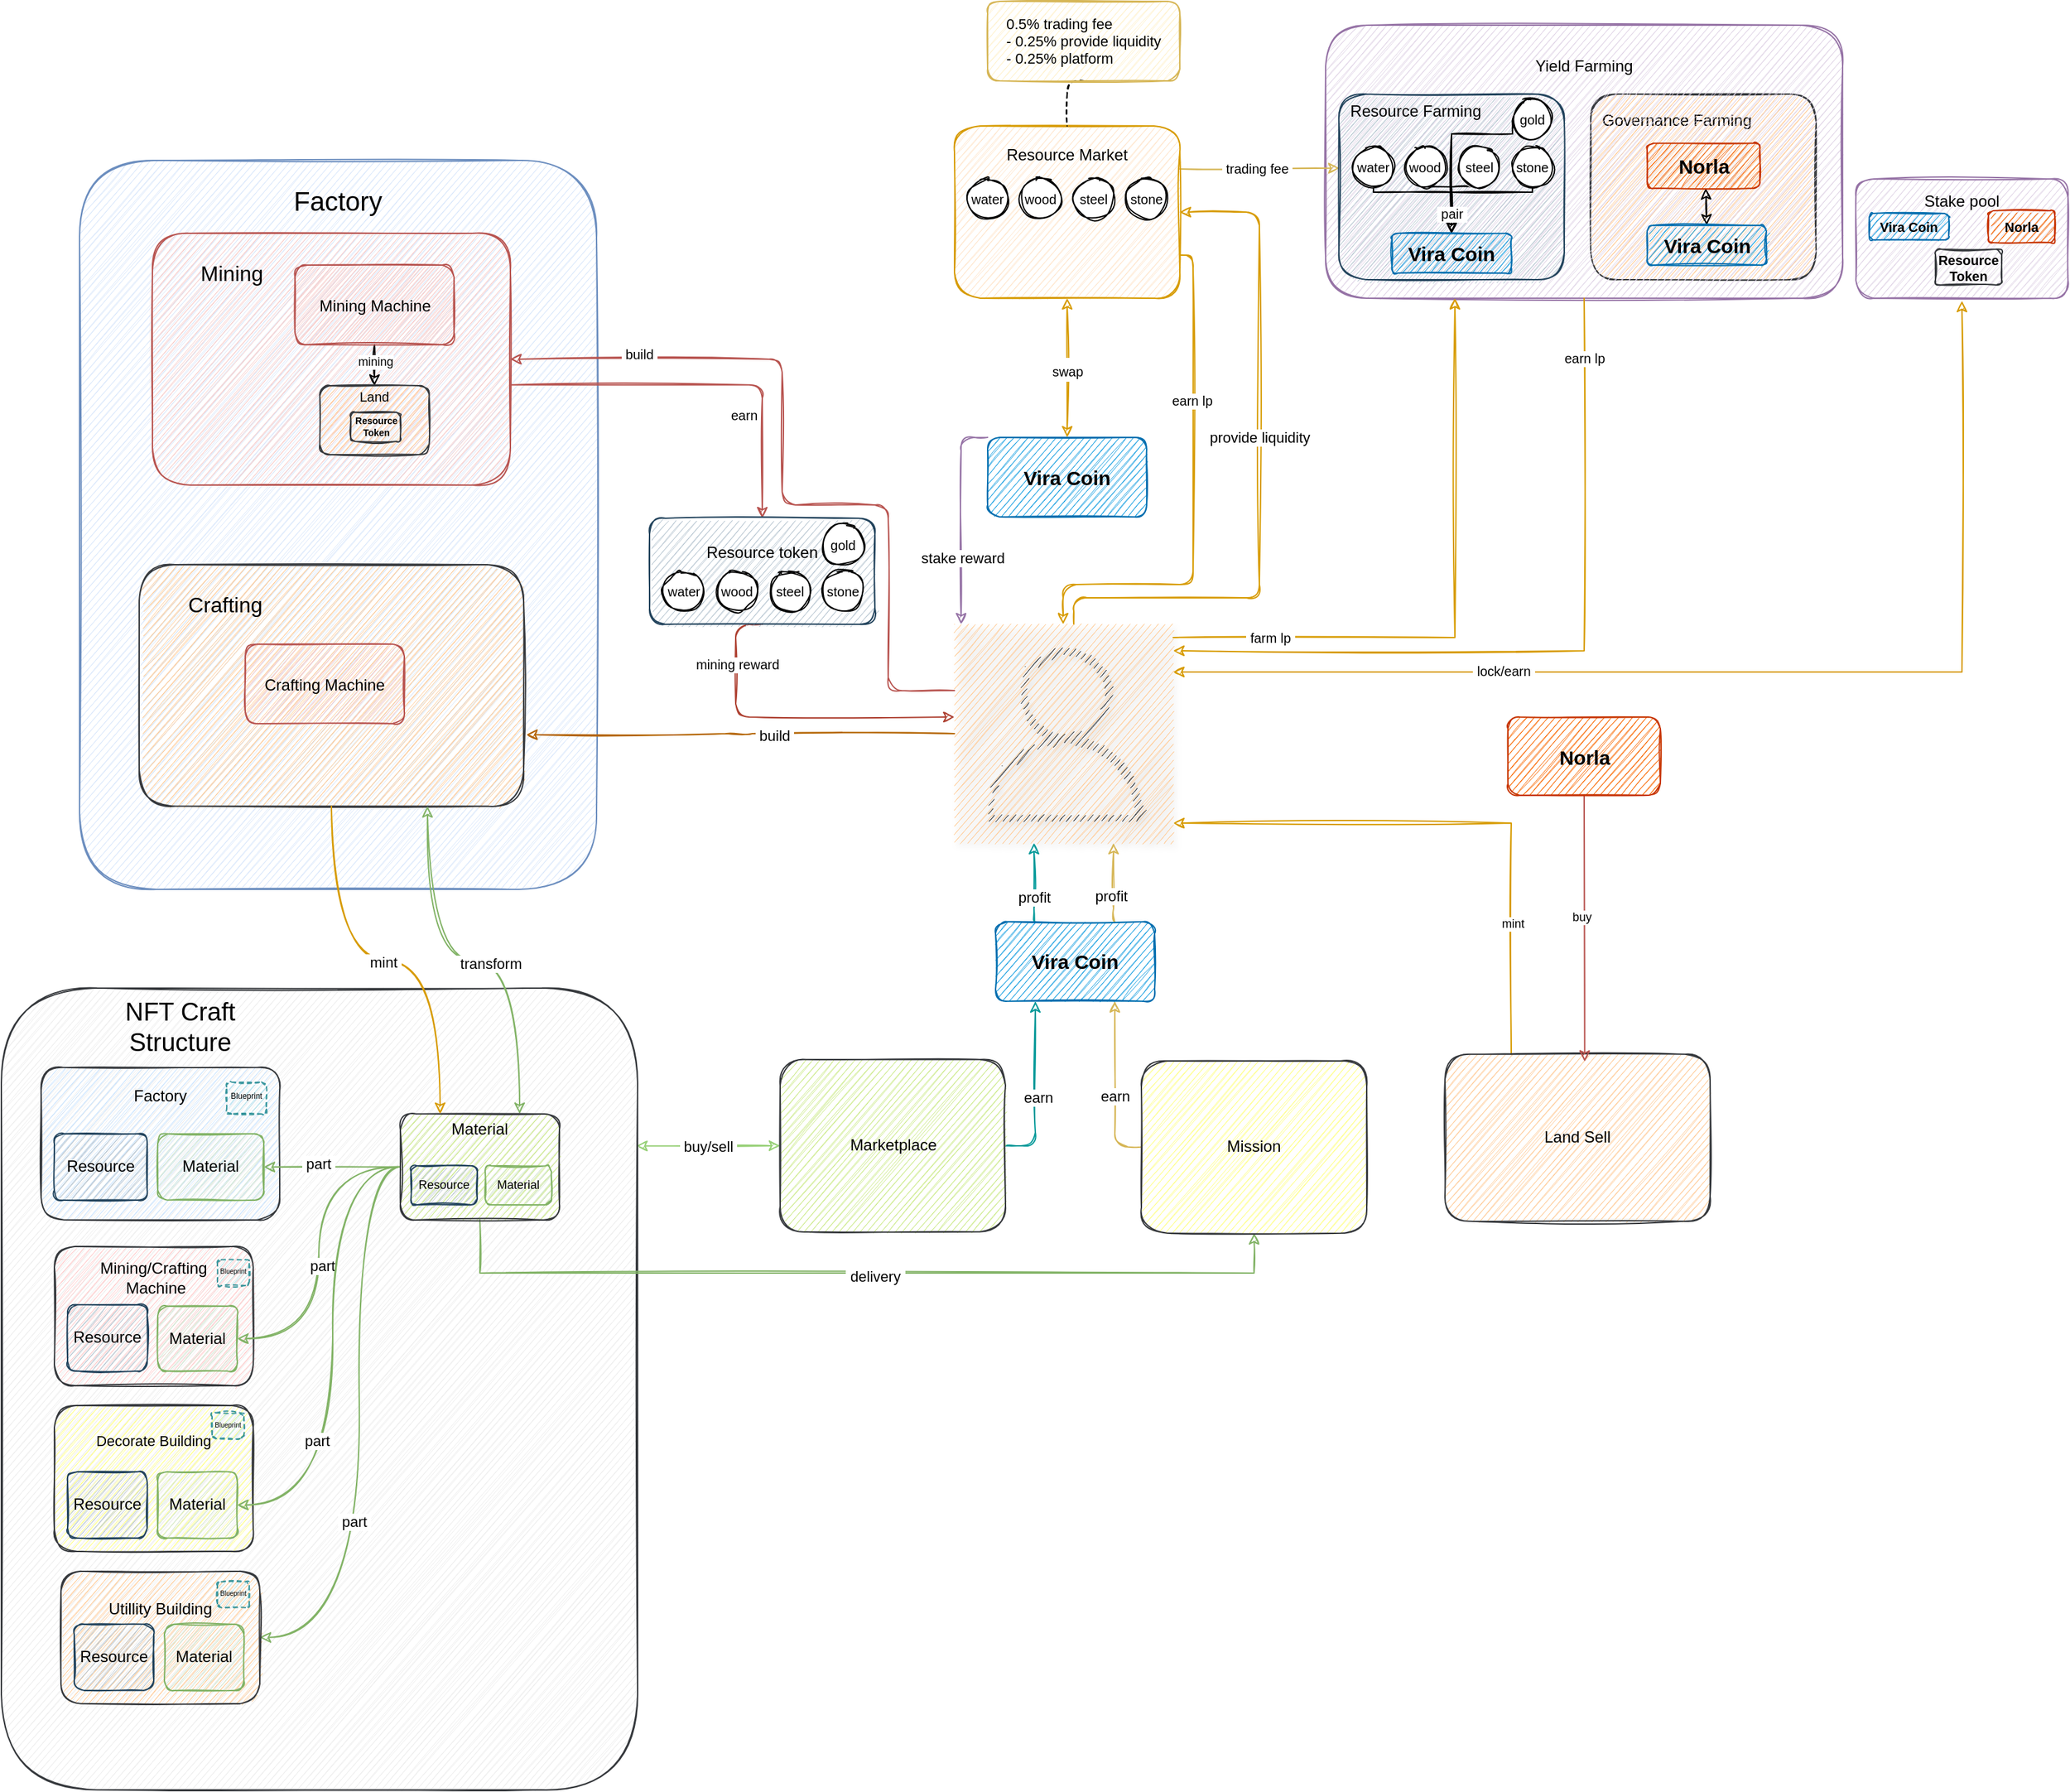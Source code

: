 <mxfile version="18.0.6" type="github">
  <diagram id="BCGOsR4cse_JTtNBRZEb" name="Page-1">
    <mxGraphModel dx="2333" dy="366" grid="1" gridSize="10" guides="1" tooltips="1" connect="1" arrows="1" fold="1" page="1" pageScale="1" pageWidth="827" pageHeight="1169" math="0" shadow="0">
      <root>
        <mxCell id="0" />
        <mxCell id="1" parent="0" />
        <mxCell id="T4QSEaV7Zxso3mZRc97v-24" value="&amp;nbsp; Governance Farming&lt;br&gt;&lt;br&gt;&lt;br&gt;&lt;br&gt;&lt;br&gt;&lt;br&gt;&lt;br&gt;&lt;br&gt;" style="rounded=1;whiteSpace=wrap;html=1;fillColor=#ffcc99;strokeColor=#36393d;sketch=1;align=left;" vertex="1" parent="1">
          <mxGeometry x="-360" y="140" width="170" height="140" as="geometry" />
        </mxCell>
        <mxCell id="T4QSEaV7Zxso3mZRc97v-1" value="Yield Farming&lt;br&gt;&lt;br&gt;&lt;br&gt;&lt;br&gt;&lt;br&gt;&lt;br&gt;&lt;br&gt;&lt;br&gt;&lt;br&gt;&lt;br&gt;&lt;br&gt;" style="rounded=1;whiteSpace=wrap;html=1;fillColor=#e1d5e7;strokeColor=#9673a6;sketch=1;" vertex="1" parent="1">
          <mxGeometry x="-560" y="88" width="390" height="206" as="geometry" />
        </mxCell>
        <mxCell id="2Sj0Tr9tP26c6a03O4qe-42" value="&lt;font style=&quot;font-size: 20px&quot;&gt;Factory&lt;/font&gt;&lt;br&gt;&lt;br&gt;&lt;br&gt;&lt;br&gt;&lt;br&gt;&lt;br&gt;&lt;br&gt;&lt;br&gt;&lt;br&gt;&lt;br&gt;&lt;br&gt;&lt;br&gt;&lt;br&gt;&lt;br&gt;&lt;br&gt;&lt;br&gt;&lt;br&gt;&lt;br&gt;&lt;br&gt;&lt;br&gt;&lt;br&gt;&lt;br&gt;&lt;br&gt;&lt;br&gt;&lt;br&gt;&lt;br&gt;&lt;br&gt;&lt;br&gt;&lt;br&gt;&lt;br&gt;&lt;br&gt;&lt;br&gt;&lt;br&gt;&lt;br&gt;&lt;br&gt;" style="rounded=1;whiteSpace=wrap;html=1;fillColor=#dae8fc;strokeColor=#6c8ebf;sketch=1;" parent="1" vertex="1">
          <mxGeometry x="-1500" y="190" width="390" height="550" as="geometry" />
        </mxCell>
        <mxCell id="2Sj0Tr9tP26c6a03O4qe-32" style="edgeStyle=orthogonalEdgeStyle;rounded=1;orthogonalLoop=1;jettySize=auto;html=1;exitX=0;exitY=0;exitDx=0;exitDy=0;fontSize=15;startArrow=none;startFill=0;fillColor=#e1d5e7;strokeColor=#9673a6;sketch=1;" parent="1" source="2Sj0Tr9tP26c6a03O4qe-12" target="2Sj0Tr9tP26c6a03O4qe-13" edge="1">
          <mxGeometry relative="1" as="geometry">
            <Array as="points">
              <mxPoint x="-835" y="399" />
            </Array>
          </mxGeometry>
        </mxCell>
        <mxCell id="2Sj0Tr9tP26c6a03O4qe-33" value="stake reward" style="edgeLabel;html=1;align=center;verticalAlign=middle;resizable=0;points=[];fontSize=11;sketch=1;rounded=1;" parent="2Sj0Tr9tP26c6a03O4qe-32" vertex="1" connectable="0">
          <mxGeometry x="0.381" y="1" relative="1" as="geometry">
            <mxPoint as="offset" />
          </mxGeometry>
        </mxCell>
        <mxCell id="2Sj0Tr9tP26c6a03O4qe-12" value="&lt;font color=&quot;#000000&quot;&gt;&lt;span style=&quot;font-size: 15px;&quot;&gt;&lt;b&gt;Vira Coin&lt;/b&gt;&lt;/span&gt;&lt;/font&gt;" style="rounded=1;whiteSpace=wrap;html=1;fillColor=#1ba1e2;fontColor=#ffffff;strokeColor=#006EAF;sketch=1;" parent="1" vertex="1">
          <mxGeometry x="-815" y="399" width="120" height="60" as="geometry" />
        </mxCell>
        <mxCell id="2Sj0Tr9tP26c6a03O4qe-34" style="edgeStyle=orthogonalEdgeStyle;rounded=1;orthogonalLoop=1;jettySize=auto;html=1;fontSize=15;startArrow=none;startFill=0;entryX=1;entryY=0.5;entryDx=0;entryDy=0;fillColor=#ffe6cc;strokeColor=#d79b00;sketch=1;" parent="1" source="2Sj0Tr9tP26c6a03O4qe-13" target="2Sj0Tr9tP26c6a03O4qe-14" edge="1">
          <mxGeometry relative="1" as="geometry">
            <mxPoint x="-640" y="290" as="targetPoint" />
            <Array as="points">
              <mxPoint x="-750" y="520" />
              <mxPoint x="-610" y="520" />
              <mxPoint x="-610" y="229" />
            </Array>
          </mxGeometry>
        </mxCell>
        <mxCell id="2Sj0Tr9tP26c6a03O4qe-35" value="&lt;font style=&quot;font-size: 11px&quot;&gt;provide liquidity&lt;/font&gt;" style="edgeLabel;html=1;align=center;verticalAlign=middle;resizable=0;points=[];fontSize=10;sketch=1;rounded=1;" parent="2Sj0Tr9tP26c6a03O4qe-34" vertex="1" connectable="0">
          <mxGeometry x="-0.29" relative="1" as="geometry">
            <mxPoint y="-100" as="offset" />
          </mxGeometry>
        </mxCell>
        <mxCell id="2Sj0Tr9tP26c6a03O4qe-78" style="edgeStyle=orthogonalEdgeStyle;rounded=1;orthogonalLoop=1;jettySize=auto;html=1;fontSize=11;startArrow=none;startFill=0;endArrow=classic;endFill=1;strokeColor=#b46504;fillColor=#fad7ac;sketch=1;entryX=1.007;entryY=0.704;entryDx=0;entryDy=0;entryPerimeter=0;" parent="1" source="2Sj0Tr9tP26c6a03O4qe-13" target="2Sj0Tr9tP26c6a03O4qe-73" edge="1">
          <mxGeometry relative="1" as="geometry">
            <mxPoint x="-1160" y="620" as="targetPoint" />
            <Array as="points" />
          </mxGeometry>
        </mxCell>
        <mxCell id="2Sj0Tr9tP26c6a03O4qe-79" value="&amp;nbsp;build&amp;nbsp;" style="edgeLabel;html=1;align=center;verticalAlign=middle;resizable=0;points=[];fontSize=11;sketch=1;rounded=1;" parent="2Sj0Tr9tP26c6a03O4qe-78" vertex="1" connectable="0">
          <mxGeometry x="-0.158" y="1" relative="1" as="geometry">
            <mxPoint as="offset" />
          </mxGeometry>
        </mxCell>
        <mxCell id="2Sj0Tr9tP26c6a03O4qe-13" value="" style="sketch=1;outlineConnect=0;strokeColor=#36393d;fillColor=#ffcc99;dashed=0;verticalLabelPosition=bottom;verticalAlign=top;align=center;html=1;fontSize=12;fontStyle=0;aspect=fixed;shape=mxgraph.aws4.resourceIcon;resIcon=mxgraph.aws4.user;shadow=1;rounded=1;" parent="1" vertex="1">
          <mxGeometry x="-840" y="540" width="165" height="165" as="geometry" />
        </mxCell>
        <mxCell id="2Sj0Tr9tP26c6a03O4qe-22" value="&lt;font style=&quot;font-size: 10px&quot;&gt;swap&lt;/font&gt;" style="edgeStyle=orthogonalEdgeStyle;rounded=1;orthogonalLoop=1;jettySize=auto;html=1;exitX=0.5;exitY=1;exitDx=0;exitDy=0;entryX=0.5;entryY=0;entryDx=0;entryDy=0;fontSize=15;startArrow=classic;startFill=1;fillColor=#ffe6cc;strokeColor=#d79b00;sketch=1;" parent="1" source="2Sj0Tr9tP26c6a03O4qe-14" target="2Sj0Tr9tP26c6a03O4qe-12" edge="1">
          <mxGeometry relative="1" as="geometry" />
        </mxCell>
        <mxCell id="2Sj0Tr9tP26c6a03O4qe-38" style="edgeStyle=orthogonalEdgeStyle;rounded=1;orthogonalLoop=1;jettySize=auto;html=1;exitX=1;exitY=0.75;exitDx=0;exitDy=0;fontSize=12;startArrow=none;startFill=0;noJump=0;ignoreEdge=0;fillColor=#ffe6cc;strokeColor=#d79b00;sketch=1;" parent="1" source="2Sj0Tr9tP26c6a03O4qe-14" target="2Sj0Tr9tP26c6a03O4qe-13" edge="1">
          <mxGeometry relative="1" as="geometry">
            <Array as="points">
              <mxPoint x="-660" y="261" />
              <mxPoint x="-660" y="510" />
              <mxPoint x="-758" y="510" />
            </Array>
          </mxGeometry>
        </mxCell>
        <mxCell id="2Sj0Tr9tP26c6a03O4qe-39" value="&lt;font style=&quot;font-size: 10px&quot;&gt;earn lp&lt;/font&gt;" style="edgeLabel;html=1;align=center;verticalAlign=middle;resizable=0;points=[];fontSize=9;sketch=1;rounded=1;" parent="2Sj0Tr9tP26c6a03O4qe-38" vertex="1" connectable="0">
          <mxGeometry x="-0.497" y="-1" relative="1" as="geometry">
            <mxPoint y="22" as="offset" />
          </mxGeometry>
        </mxCell>
        <mxCell id="T4QSEaV7Zxso3mZRc97v-17" style="edgeStyle=orthogonalEdgeStyle;rounded=0;sketch=1;orthogonalLoop=1;jettySize=auto;html=1;exitX=1;exitY=0.25;exitDx=0;exitDy=0;entryX=0.003;entryY=0.399;entryDx=0;entryDy=0;entryPerimeter=0;fontSize=10;fillColor=#fff2cc;gradientColor=#ffd966;strokeColor=#d6b656;" edge="1" parent="1" source="2Sj0Tr9tP26c6a03O4qe-14" target="T4QSEaV7Zxso3mZRc97v-5">
          <mxGeometry relative="1" as="geometry" />
        </mxCell>
        <mxCell id="T4QSEaV7Zxso3mZRc97v-18" value="&amp;nbsp;trading fee&amp;nbsp;" style="edgeLabel;html=1;align=center;verticalAlign=middle;resizable=0;points=[];fontSize=10;" vertex="1" connectable="0" parent="T4QSEaV7Zxso3mZRc97v-17">
          <mxGeometry x="-0.049" y="1" relative="1" as="geometry">
            <mxPoint as="offset" />
          </mxGeometry>
        </mxCell>
        <mxCell id="2Sj0Tr9tP26c6a03O4qe-14" value="Resource Market&lt;br&gt;&lt;br&gt;&lt;br&gt;&lt;br&gt;&lt;br&gt;&lt;br&gt;&lt;br&gt;" style="rounded=1;whiteSpace=wrap;html=1;fillColor=#ffe6cc;strokeColor=#d79b00;sketch=1;" parent="1" vertex="1">
          <mxGeometry x="-840" y="164" width="170" height="130" as="geometry" />
        </mxCell>
        <mxCell id="2Sj0Tr9tP26c6a03O4qe-15" value="water" style="ellipse;whiteSpace=wrap;html=1;aspect=fixed;fontSize=10;sketch=1;rounded=1;" parent="1" vertex="1">
          <mxGeometry x="-830" y="204" width="30" height="30" as="geometry" />
        </mxCell>
        <mxCell id="2Sj0Tr9tP26c6a03O4qe-16" value="wood" style="ellipse;whiteSpace=wrap;html=1;aspect=fixed;fontSize=10;sketch=1;rounded=1;" parent="1" vertex="1">
          <mxGeometry x="-790" y="204" width="30" height="30" as="geometry" />
        </mxCell>
        <mxCell id="2Sj0Tr9tP26c6a03O4qe-17" value="steel" style="ellipse;whiteSpace=wrap;html=1;aspect=fixed;fontSize=10;sketch=1;rounded=1;" parent="1" vertex="1">
          <mxGeometry x="-750" y="204" width="30" height="30" as="geometry" />
        </mxCell>
        <mxCell id="2Sj0Tr9tP26c6a03O4qe-18" value="stone" style="ellipse;whiteSpace=wrap;html=1;aspect=fixed;fontSize=10;sketch=1;rounded=1;" parent="1" vertex="1">
          <mxGeometry x="-710" y="204" width="30" height="30" as="geometry" />
        </mxCell>
        <mxCell id="2Sj0Tr9tP26c6a03O4qe-19" style="edgeStyle=orthogonalEdgeStyle;rounded=1;orthogonalLoop=1;jettySize=auto;html=1;exitX=0.5;exitY=1;exitDx=0;exitDy=0;entryX=0.5;entryY=0;entryDx=0;entryDy=0;fontSize=11;startArrow=none;startFill=0;strokeColor=default;dashed=1;endArrow=none;endFill=0;sketch=1;" parent="1" source="2Sj0Tr9tP26c6a03O4qe-20" target="2Sj0Tr9tP26c6a03O4qe-14" edge="1">
          <mxGeometry relative="1" as="geometry" />
        </mxCell>
        <mxCell id="2Sj0Tr9tP26c6a03O4qe-20" value="&lt;div style=&quot;text-align: left&quot;&gt;0.5% trading fee&lt;/div&gt;&lt;div style=&quot;text-align: left&quot;&gt;- 0.25% provide liquidity&lt;/div&gt;&lt;div style=&quot;text-align: left&quot;&gt;- 0.25% platform&lt;/div&gt;" style="rounded=1;whiteSpace=wrap;html=1;fontSize=11;fillColor=#fff2cc;strokeColor=#d6b656;sketch=1;" parent="1" vertex="1">
          <mxGeometry x="-815" y="70" width="145" height="60" as="geometry" />
        </mxCell>
        <mxCell id="T4QSEaV7Zxso3mZRc97v-30" style="edgeStyle=orthogonalEdgeStyle;rounded=0;sketch=1;orthogonalLoop=1;jettySize=auto;html=1;exitX=0.5;exitY=1;exitDx=0;exitDy=0;fontSize=10;startArrow=classic;startFill=1;endArrow=classic;endFill=1;fillColor=#ffe6cc;strokeColor=#d79b00;" edge="1" parent="1">
          <mxGeometry relative="1" as="geometry">
            <mxPoint x="-80" y="296" as="sourcePoint" />
            <mxPoint x="-675" y="576" as="targetPoint" />
            <Array as="points">
              <mxPoint x="-80" y="576" />
            </Array>
          </mxGeometry>
        </mxCell>
        <mxCell id="T4QSEaV7Zxso3mZRc97v-31" value="&amp;nbsp;lock/earn&amp;nbsp;" style="edgeLabel;html=1;align=center;verticalAlign=middle;resizable=0;points=[];fontSize=10;" vertex="1" connectable="0" parent="T4QSEaV7Zxso3mZRc97v-30">
          <mxGeometry x="0.432" y="-1" relative="1" as="geometry">
            <mxPoint as="offset" />
          </mxGeometry>
        </mxCell>
        <mxCell id="2Sj0Tr9tP26c6a03O4qe-21" value="Stake pool&lt;br&gt;&lt;br&gt;&lt;br&gt;&lt;br&gt;&lt;br&gt;" style="rounded=1;whiteSpace=wrap;html=1;fillColor=#e1d5e7;strokeColor=#9673a6;sketch=1;" parent="1" vertex="1">
          <mxGeometry x="-160" y="204" width="160" height="90" as="geometry" />
        </mxCell>
        <mxCell id="2Sj0Tr9tP26c6a03O4qe-50" style="edgeStyle=orthogonalEdgeStyle;rounded=1;orthogonalLoop=1;jettySize=auto;html=1;exitX=1.001;exitY=0.602;exitDx=0;exitDy=0;entryX=0.5;entryY=0;entryDx=0;entryDy=0;fontSize=16;startArrow=none;startFill=0;fillColor=#f8cecc;strokeColor=#b85450;sketch=1;exitPerimeter=0;" parent="1" source="2Sj0Tr9tP26c6a03O4qe-40" target="2Sj0Tr9tP26c6a03O4qe-44" edge="1">
          <mxGeometry relative="1" as="geometry">
            <Array as="points">
              <mxPoint x="-985" y="359" />
            </Array>
          </mxGeometry>
        </mxCell>
        <mxCell id="2Sj0Tr9tP26c6a03O4qe-51" value="&lt;font style=&quot;font-size: 10px&quot;&gt;earn&lt;/font&gt;" style="edgeLabel;html=1;align=center;verticalAlign=middle;resizable=0;points=[];fontSize=16;sketch=1;rounded=1;" parent="2Sj0Tr9tP26c6a03O4qe-50" vertex="1" connectable="0">
          <mxGeometry x="0.224" y="2" relative="1" as="geometry">
            <mxPoint x="-2" y="22" as="offset" />
          </mxGeometry>
        </mxCell>
        <mxCell id="2Sj0Tr9tP26c6a03O4qe-68" style="edgeStyle=orthogonalEdgeStyle;rounded=1;orthogonalLoop=1;jettySize=auto;html=1;fontSize=10;startArrow=classic;startFill=1;endArrow=none;endFill=0;fillColor=#f8cecc;strokeColor=#b85450;sketch=1;exitX=1;exitY=0.5;exitDx=0;exitDy=0;" parent="1" source="2Sj0Tr9tP26c6a03O4qe-40" target="2Sj0Tr9tP26c6a03O4qe-13" edge="1">
          <mxGeometry relative="1" as="geometry">
            <mxPoint x="-1120" y="350" as="sourcePoint" />
            <Array as="points">
              <mxPoint x="-970" y="340" />
              <mxPoint x="-970" y="450" />
              <mxPoint x="-890" y="450" />
              <mxPoint x="-890" y="590" />
            </Array>
          </mxGeometry>
        </mxCell>
        <mxCell id="LLpR8ftBhNdmLb83WnzP-1" value="&lt;span style=&quot;font-size: 10px&quot;&gt;&amp;nbsp;build&amp;nbsp;&lt;/span&gt;" style="edgeLabel;html=1;align=center;verticalAlign=middle;resizable=0;points=[];" parent="2Sj0Tr9tP26c6a03O4qe-68" vertex="1" connectable="0">
          <mxGeometry x="-0.669" y="4" relative="1" as="geometry">
            <mxPoint as="offset" />
          </mxGeometry>
        </mxCell>
        <mxCell id="2Sj0Tr9tP26c6a03O4qe-40" value="&lt;div style=&quot;text-align: left&quot;&gt;&lt;br&gt;&lt;/div&gt;" style="rounded=1;whiteSpace=wrap;html=1;fillColor=#f8cecc;strokeColor=#b85450;sketch=1;" parent="1" vertex="1">
          <mxGeometry x="-1445" y="245" width="270" height="190" as="geometry" />
        </mxCell>
        <mxCell id="2Sj0Tr9tP26c6a03O4qe-41" value="&lt;font style=&quot;font-size: 16px;&quot;&gt;Mining&lt;/font&gt;" style="text;html=1;strokeColor=none;fillColor=none;align=center;verticalAlign=middle;whiteSpace=wrap;rounded=1;fontSize=16;sketch=1;" parent="1" vertex="1">
          <mxGeometry x="-1440" y="260" width="110" height="30" as="geometry" />
        </mxCell>
        <mxCell id="T4QSEaV7Zxso3mZRc97v-45" style="edgeStyle=orthogonalEdgeStyle;rounded=0;sketch=1;orthogonalLoop=1;jettySize=auto;html=1;exitX=0.5;exitY=1;exitDx=0;exitDy=0;entryX=0.5;entryY=0;entryDx=0;entryDy=0;fontSize=9;startArrow=none;startFill=0;endArrow=classic;endFill=1;" edge="1" parent="1" source="2Sj0Tr9tP26c6a03O4qe-43" target="T4QSEaV7Zxso3mZRc97v-42">
          <mxGeometry relative="1" as="geometry" />
        </mxCell>
        <mxCell id="T4QSEaV7Zxso3mZRc97v-46" value="mining" style="edgeLabel;html=1;align=center;verticalAlign=middle;resizable=0;points=[];fontSize=9;" vertex="1" connectable="0" parent="T4QSEaV7Zxso3mZRc97v-45">
          <mxGeometry x="-0.183" relative="1" as="geometry">
            <mxPoint as="offset" />
          </mxGeometry>
        </mxCell>
        <mxCell id="2Sj0Tr9tP26c6a03O4qe-43" value="&lt;span style=&quot;font-size: 12px&quot;&gt;Mining Machine&lt;/span&gt;" style="rounded=1;whiteSpace=wrap;html=1;fontSize=13;fillColor=#f8cecc;strokeColor=#b85450;sketch=1;" parent="1" vertex="1">
          <mxGeometry x="-1337.5" y="269" width="120" height="60" as="geometry" />
        </mxCell>
        <mxCell id="2Sj0Tr9tP26c6a03O4qe-52" style="edgeStyle=orthogonalEdgeStyle;rounded=1;orthogonalLoop=1;jettySize=auto;html=1;exitX=0.5;exitY=1;exitDx=0;exitDy=0;fontSize=16;startArrow=none;startFill=0;fillColor=#fad9d5;strokeColor=#ae4132;sketch=1;" parent="1" source="2Sj0Tr9tP26c6a03O4qe-44" target="2Sj0Tr9tP26c6a03O4qe-13" edge="1">
          <mxGeometry relative="1" as="geometry">
            <Array as="points">
              <mxPoint x="-1005" y="610" />
            </Array>
          </mxGeometry>
        </mxCell>
        <mxCell id="2Sj0Tr9tP26c6a03O4qe-55" value="mining reward" style="edgeLabel;html=1;align=center;verticalAlign=middle;resizable=0;points=[];fontSize=10;sketch=1;rounded=1;" parent="2Sj0Tr9tP26c6a03O4qe-52" vertex="1" connectable="0">
          <mxGeometry x="-0.829" y="2" relative="1" as="geometry">
            <mxPoint x="-1" y="28" as="offset" />
          </mxGeometry>
        </mxCell>
        <mxCell id="2Sj0Tr9tP26c6a03O4qe-96" value="&amp;nbsp;buy/sell&amp;nbsp;" style="rounded=1;orthogonalLoop=1;jettySize=auto;html=1;exitX=0.998;exitY=0.197;exitDx=0;exitDy=0;entryX=0;entryY=0.5;entryDx=0;entryDy=0;fontSize=11;startArrow=classic;startFill=1;endArrow=classic;endFill=1;strokeColor=#97D077;exitPerimeter=0;sketch=1;" parent="1" source="2Sj0Tr9tP26c6a03O4qe-57" target="2Sj0Tr9tP26c6a03O4qe-95" edge="1">
          <mxGeometry relative="1" as="geometry" />
        </mxCell>
        <mxCell id="2Sj0Tr9tP26c6a03O4qe-57" value="" style="rounded=1;whiteSpace=wrap;html=1;sketch=1;fillColor=#eeeeee;strokeColor=#36393d;" parent="1" vertex="1">
          <mxGeometry x="-1559" y="814.43" width="480" height="605" as="geometry" />
        </mxCell>
        <mxCell id="2Sj0Tr9tP26c6a03O4qe-59" value="Factory&lt;br&gt;&lt;br&gt;&lt;br&gt;&lt;br&gt;&lt;br&gt;&lt;br&gt;" style="rounded=1;whiteSpace=wrap;html=1;fillColor=#cce5ff;strokeColor=#36393d;sketch=1;" parent="1" vertex="1">
          <mxGeometry x="-1529" y="874.43" width="180" height="115" as="geometry" />
        </mxCell>
        <mxCell id="2Sj0Tr9tP26c6a03O4qe-60" value="Resource" style="rounded=1;whiteSpace=wrap;html=1;fillColor=#bac8d3;strokeColor=#23445d;sketch=1;" parent="1" vertex="1">
          <mxGeometry x="-1519" y="924.43" width="70" height="50" as="geometry" />
        </mxCell>
        <mxCell id="2Sj0Tr9tP26c6a03O4qe-61" value="Material" style="rounded=1;whiteSpace=wrap;html=1;fillColor=#d5e8d4;strokeColor=#82b366;sketch=1;" parent="1" vertex="1">
          <mxGeometry x="-1441" y="924.43" width="80" height="50" as="geometry" />
        </mxCell>
        <mxCell id="2Sj0Tr9tP26c6a03O4qe-62" value="&lt;font style=&quot;font-size: 19px&quot;&gt;NFT Craft Structure&lt;/font&gt;" style="text;html=1;strokeColor=none;fillColor=none;align=center;verticalAlign=middle;whiteSpace=wrap;rounded=1;sketch=1;" parent="1" vertex="1">
          <mxGeometry x="-1489" y="824.43" width="130" height="40" as="geometry" />
        </mxCell>
        <mxCell id="2Sj0Tr9tP26c6a03O4qe-64" value="Mining/Crafting&lt;br&gt;&amp;nbsp;Machine&lt;br&gt;&lt;br&gt;&lt;br&gt;&lt;br&gt;&lt;br&gt;" style="rounded=1;whiteSpace=wrap;html=1;fillColor=#ffcccc;strokeColor=#36393d;sketch=1;" parent="1" vertex="1">
          <mxGeometry x="-1519" y="1009.43" width="150" height="105" as="geometry" />
        </mxCell>
        <mxCell id="2Sj0Tr9tP26c6a03O4qe-66" value="Material" style="rounded=1;whiteSpace=wrap;html=1;fillColor=#d5e8d4;strokeColor=#82b366;sketch=1;" parent="1" vertex="1">
          <mxGeometry x="-1441" y="1054.43" width="60" height="49" as="geometry" />
        </mxCell>
        <mxCell id="2Sj0Tr9tP26c6a03O4qe-67" value="Resource" style="rounded=1;whiteSpace=wrap;html=1;fillColor=#bac8d3;strokeColor=#23445d;sketch=1;" parent="1" vertex="1">
          <mxGeometry x="-1509" y="1053.43" width="60" height="50" as="geometry" />
        </mxCell>
        <mxCell id="2Sj0Tr9tP26c6a03O4qe-70" value="&lt;font style=&quot;font-size: 11px&quot;&gt;Decorate Building&lt;br&gt;&lt;br&gt;&lt;br&gt;&lt;br&gt;&lt;br&gt;&lt;/font&gt;" style="rounded=1;whiteSpace=wrap;html=1;fillColor=#ffff88;strokeColor=#36393d;sketch=1;" parent="1" vertex="1">
          <mxGeometry x="-1519" y="1129.43" width="150" height="110" as="geometry" />
        </mxCell>
        <mxCell id="2Sj0Tr9tP26c6a03O4qe-71" value="Material" style="rounded=1;whiteSpace=wrap;html=1;fillColor=#d5e8d4;strokeColor=#82b366;sketch=1;" parent="1" vertex="1">
          <mxGeometry x="-1441" y="1179.43" width="60" height="50" as="geometry" />
        </mxCell>
        <mxCell id="2Sj0Tr9tP26c6a03O4qe-72" value="Resource" style="rounded=1;whiteSpace=wrap;html=1;fillColor=#bac8d3;strokeColor=#23445d;sketch=1;" parent="1" vertex="1">
          <mxGeometry x="-1509" y="1179.43" width="60" height="50" as="geometry" />
        </mxCell>
        <mxCell id="2Sj0Tr9tP26c6a03O4qe-73" value="&lt;div style=&quot;text-align: left&quot;&gt;&lt;br&gt;&lt;/div&gt;" style="rounded=1;whiteSpace=wrap;html=1;fillColor=#ffcc99;strokeColor=#36393d;sketch=1;" parent="1" vertex="1">
          <mxGeometry x="-1455" y="495.0" width="290" height="182.29" as="geometry" />
        </mxCell>
        <mxCell id="2Sj0Tr9tP26c6a03O4qe-74" value="&lt;font style=&quot;font-size: 16px&quot;&gt;Crafting&lt;/font&gt;" style="text;html=1;strokeColor=none;fillColor=none;align=center;verticalAlign=middle;whiteSpace=wrap;rounded=1;fontSize=16;sketch=1;" parent="1" vertex="1">
          <mxGeometry x="-1445" y="510" width="110" height="30" as="geometry" />
        </mxCell>
        <mxCell id="2Sj0Tr9tP26c6a03O4qe-76" value="&lt;span style=&quot;font-size: 12px&quot;&gt;Crafting Machine&lt;/span&gt;" style="rounded=1;whiteSpace=wrap;html=1;fontSize=13;fillColor=#f8cecc;strokeColor=#b85450;sketch=1;" parent="1" vertex="1">
          <mxGeometry x="-1375" y="555" width="120" height="60" as="geometry" />
        </mxCell>
        <mxCell id="2Sj0Tr9tP26c6a03O4qe-86" style="edgeStyle=orthogonalEdgeStyle;rounded=1;orthogonalLoop=1;jettySize=auto;html=1;exitX=0;exitY=0.5;exitDx=0;exitDy=0;entryX=1;entryY=0.5;entryDx=0;entryDy=0;fontSize=11;startArrow=none;startFill=0;endArrow=classic;endFill=1;strokeColor=#82b366;fillColor=#d5e8d4;curved=1;sketch=1;" parent="1" source="2Sj0Tr9tP26c6a03O4qe-58" target="2Sj0Tr9tP26c6a03O4qe-66" edge="1">
          <mxGeometry relative="1" as="geometry" />
        </mxCell>
        <mxCell id="2Sj0Tr9tP26c6a03O4qe-87" value="&amp;nbsp;part&amp;nbsp;" style="edgeLabel;html=1;align=center;verticalAlign=middle;resizable=0;points=[];fontSize=11;sketch=1;rounded=1;" parent="2Sj0Tr9tP26c6a03O4qe-86" vertex="1" connectable="0">
          <mxGeometry x="0.073" y="2" relative="1" as="geometry">
            <mxPoint as="offset" />
          </mxGeometry>
        </mxCell>
        <mxCell id="KxN3InwiU_mvMP9mIQrU-4" style="rounded=1;orthogonalLoop=1;jettySize=auto;html=1;exitX=0;exitY=0.5;exitDx=0;exitDy=0;entryX=1;entryY=0.5;entryDx=0;entryDy=0;edgeStyle=orthogonalEdgeStyle;curved=1;fillColor=#d5e8d4;strokeColor=#82b366;sketch=1;" parent="1" source="2Sj0Tr9tP26c6a03O4qe-58" target="KxN3InwiU_mvMP9mIQrU-1" edge="1">
          <mxGeometry relative="1" as="geometry">
            <Array as="points">
              <mxPoint x="-1289" y="949.43" />
              <mxPoint x="-1289" y="1304.43" />
            </Array>
          </mxGeometry>
        </mxCell>
        <mxCell id="KxN3InwiU_mvMP9mIQrU-5" value="&amp;nbsp;part&amp;nbsp;" style="edgeLabel;html=1;align=center;verticalAlign=middle;resizable=0;points=[];sketch=1;rounded=1;" parent="KxN3InwiU_mvMP9mIQrU-4" vertex="1" connectable="0">
          <mxGeometry x="0.294" y="-4" relative="1" as="geometry">
            <mxPoint as="offset" />
          </mxGeometry>
        </mxCell>
        <mxCell id="KxN3InwiU_mvMP9mIQrU-13" style="edgeStyle=orthogonalEdgeStyle;rounded=1;orthogonalLoop=1;jettySize=auto;html=1;exitX=0;exitY=0.5;exitDx=0;exitDy=0;entryX=1;entryY=0.5;entryDx=0;entryDy=0;fillColor=#d5e8d4;strokeColor=#82b366;sketch=1;" parent="1" source="2Sj0Tr9tP26c6a03O4qe-58" target="2Sj0Tr9tP26c6a03O4qe-61" edge="1">
          <mxGeometry relative="1" as="geometry" />
        </mxCell>
        <mxCell id="KxN3InwiU_mvMP9mIQrU-15" value="&amp;nbsp;part&amp;nbsp;" style="edgeLabel;html=1;align=center;verticalAlign=middle;resizable=0;points=[];sketch=1;rounded=1;" parent="KxN3InwiU_mvMP9mIQrU-13" vertex="1" connectable="0">
          <mxGeometry x="0.207" y="-3" relative="1" as="geometry">
            <mxPoint as="offset" />
          </mxGeometry>
        </mxCell>
        <mxCell id="KxN3InwiU_mvMP9mIQrU-22" style="edgeStyle=orthogonalEdgeStyle;rounded=1;orthogonalLoop=1;jettySize=auto;html=1;exitX=0;exitY=0.5;exitDx=0;exitDy=0;entryX=1;entryY=0.5;entryDx=0;entryDy=0;fontSize=5;curved=1;fillColor=#d5e8d4;strokeColor=#82b366;sketch=1;" parent="1" source="2Sj0Tr9tP26c6a03O4qe-58" target="2Sj0Tr9tP26c6a03O4qe-71" edge="1">
          <mxGeometry relative="1" as="geometry">
            <Array as="points">
              <mxPoint x="-1309" y="949.43" />
              <mxPoint x="-1309" y="1204.43" />
            </Array>
          </mxGeometry>
        </mxCell>
        <mxCell id="KxN3InwiU_mvMP9mIQrU-23" value="&lt;span style=&quot;font-size: 11px&quot;&gt;&amp;nbsp;part&amp;nbsp;&lt;/span&gt;" style="edgeLabel;html=1;align=center;verticalAlign=middle;resizable=0;points=[];fontSize=5;sketch=1;rounded=1;" parent="KxN3InwiU_mvMP9mIQrU-22" vertex="1" connectable="0">
          <mxGeometry x="0.363" y="-12" relative="1" as="geometry">
            <mxPoint as="offset" />
          </mxGeometry>
        </mxCell>
        <mxCell id="T4QSEaV7Zxso3mZRc97v-3" style="edgeStyle=orthogonalEdgeStyle;rounded=0;orthogonalLoop=1;jettySize=auto;html=1;exitX=0.5;exitY=1;exitDx=0;exitDy=0;entryX=0.5;entryY=1;entryDx=0;entryDy=0;sketch=1;fillColor=#d5e8d4;gradientColor=#97d077;strokeColor=#82b366;" edge="1" parent="1" source="2Sj0Tr9tP26c6a03O4qe-58" target="2Sj0Tr9tP26c6a03O4qe-94">
          <mxGeometry relative="1" as="geometry">
            <Array as="points">
              <mxPoint x="-1198" y="1029.43" />
              <mxPoint x="-614" y="1029.43" />
            </Array>
          </mxGeometry>
        </mxCell>
        <mxCell id="T4QSEaV7Zxso3mZRc97v-4" value="&amp;nbsp;delivery&amp;nbsp;" style="edgeLabel;html=1;align=center;verticalAlign=middle;resizable=0;points=[];" vertex="1" connectable="0" parent="T4QSEaV7Zxso3mZRc97v-3">
          <mxGeometry x="0.034" y="-2" relative="1" as="geometry">
            <mxPoint as="offset" />
          </mxGeometry>
        </mxCell>
        <mxCell id="T4QSEaV7Zxso3mZRc97v-33" style="edgeStyle=orthogonalEdgeStyle;curved=1;rounded=0;sketch=1;orthogonalLoop=1;jettySize=auto;html=1;exitX=0.75;exitY=0;exitDx=0;exitDy=0;entryX=0.75;entryY=1;entryDx=0;entryDy=0;fontSize=10;startArrow=classic;startFill=1;endArrow=classic;endFill=1;fillColor=#d5e8d4;strokeColor=#82b366;" edge="1" parent="1" source="2Sj0Tr9tP26c6a03O4qe-58" target="2Sj0Tr9tP26c6a03O4qe-73">
          <mxGeometry relative="1" as="geometry" />
        </mxCell>
        <mxCell id="T4QSEaV7Zxso3mZRc97v-34" value="&lt;span style=&quot;font-size: 11px;&quot;&gt;&amp;nbsp;transform&amp;nbsp;&lt;/span&gt;" style="edgeLabel;html=1;align=center;verticalAlign=middle;resizable=0;points=[];fontSize=10;" vertex="1" connectable="0" parent="T4QSEaV7Zxso3mZRc97v-33">
          <mxGeometry x="-0.083" y="2" relative="1" as="geometry">
            <mxPoint as="offset" />
          </mxGeometry>
        </mxCell>
        <mxCell id="2Sj0Tr9tP26c6a03O4qe-58" value="Material&lt;br&gt;&lt;br&gt;&lt;br&gt;&lt;br&gt;&lt;br&gt;" style="rounded=1;whiteSpace=wrap;html=1;fillColor=#cdeb8b;strokeColor=#36393d;sketch=1;" parent="1" vertex="1">
          <mxGeometry x="-1258" y="909.43" width="120" height="80" as="geometry" />
        </mxCell>
        <mxCell id="2Sj0Tr9tP26c6a03O4qe-92" style="rounded=1;orthogonalLoop=1;jettySize=auto;html=1;exitX=0.5;exitY=1;exitDx=0;exitDy=0;entryX=0.25;entryY=0;entryDx=0;entryDy=0;fontSize=11;startArrow=none;startFill=0;endArrow=classic;endFill=1;strokeColor=#d79b00;fillColor=#ffe6cc;sketch=1;edgeStyle=orthogonalEdgeStyle;curved=1;" parent="1" source="2Sj0Tr9tP26c6a03O4qe-73" target="2Sj0Tr9tP26c6a03O4qe-58" edge="1">
          <mxGeometry relative="1" as="geometry" />
        </mxCell>
        <mxCell id="2Sj0Tr9tP26c6a03O4qe-93" value="&amp;nbsp;mint&amp;nbsp;" style="edgeLabel;html=1;align=center;verticalAlign=middle;resizable=0;points=[];fontSize=11;sketch=1;rounded=1;" parent="2Sj0Tr9tP26c6a03O4qe-92" vertex="1" connectable="0">
          <mxGeometry x="-0.015" y="-1" relative="1" as="geometry">
            <mxPoint as="offset" />
          </mxGeometry>
        </mxCell>
        <mxCell id="2Sj0Tr9tP26c6a03O4qe-109" style="edgeStyle=orthogonalEdgeStyle;rounded=1;orthogonalLoop=1;jettySize=auto;html=1;exitX=0;exitY=0.5;exitDx=0;exitDy=0;entryX=0.75;entryY=1;entryDx=0;entryDy=0;fontSize=11;startArrow=none;startFill=0;endArrow=classic;endFill=1;strokeColor=#d6b656;fillColor=#fff2cc;sketch=1;" parent="1" source="2Sj0Tr9tP26c6a03O4qe-94" target="2Sj0Tr9tP26c6a03O4qe-107" edge="1">
          <mxGeometry relative="1" as="geometry" />
        </mxCell>
        <mxCell id="2Sj0Tr9tP26c6a03O4qe-110" value="earn" style="edgeLabel;html=1;align=center;verticalAlign=middle;resizable=0;points=[];fontSize=11;sketch=1;rounded=1;" parent="2Sj0Tr9tP26c6a03O4qe-109" vertex="1" connectable="0">
          <mxGeometry x="-0.108" relative="1" as="geometry">
            <mxPoint y="-1" as="offset" />
          </mxGeometry>
        </mxCell>
        <mxCell id="2Sj0Tr9tP26c6a03O4qe-94" value="Mission" style="rounded=1;whiteSpace=wrap;html=1;fillColor=#ffff88;strokeColor=#36393d;sketch=1;" parent="1" vertex="1">
          <mxGeometry x="-699" y="869.43" width="170" height="130" as="geometry" />
        </mxCell>
        <mxCell id="2Sj0Tr9tP26c6a03O4qe-108" style="edgeStyle=orthogonalEdgeStyle;rounded=1;orthogonalLoop=1;jettySize=auto;html=1;exitX=1;exitY=0.5;exitDx=0;exitDy=0;entryX=0.25;entryY=1;entryDx=0;entryDy=0;fontSize=11;startArrow=none;startFill=0;endArrow=classic;endFill=1;strokeColor=#009999;sketch=1;" parent="1" source="2Sj0Tr9tP26c6a03O4qe-95" target="2Sj0Tr9tP26c6a03O4qe-107" edge="1">
          <mxGeometry relative="1" as="geometry" />
        </mxCell>
        <mxCell id="2Sj0Tr9tP26c6a03O4qe-114" value="earn" style="edgeLabel;html=1;align=center;verticalAlign=middle;resizable=0;points=[];fontSize=11;sketch=1;rounded=1;" parent="2Sj0Tr9tP26c6a03O4qe-108" vertex="1" connectable="0">
          <mxGeometry x="-0.076" y="-2" relative="1" as="geometry">
            <mxPoint y="1" as="offset" />
          </mxGeometry>
        </mxCell>
        <mxCell id="2Sj0Tr9tP26c6a03O4qe-95" value="Marketplace" style="rounded=1;whiteSpace=wrap;html=1;fillColor=#cdeb8b;strokeColor=#36393d;sketch=1;" parent="1" vertex="1">
          <mxGeometry x="-971.5" y="868.43" width="170" height="130" as="geometry" />
        </mxCell>
        <mxCell id="2Sj0Tr9tP26c6a03O4qe-111" style="edgeStyle=orthogonalEdgeStyle;rounded=1;orthogonalLoop=1;jettySize=auto;html=1;exitX=0.75;exitY=0;exitDx=0;exitDy=0;fontSize=11;startArrow=none;startFill=0;endArrow=classic;endFill=1;strokeColor=#d6b656;fillColor=#fff2cc;sketch=1;" parent="1" source="2Sj0Tr9tP26c6a03O4qe-107" target="2Sj0Tr9tP26c6a03O4qe-13" edge="1">
          <mxGeometry relative="1" as="geometry">
            <Array as="points">
              <mxPoint x="-720" y="764" />
            </Array>
          </mxGeometry>
        </mxCell>
        <mxCell id="2Sj0Tr9tP26c6a03O4qe-112" value="profit" style="edgeLabel;html=1;align=center;verticalAlign=middle;resizable=0;points=[];fontSize=11;sketch=1;rounded=1;" parent="2Sj0Tr9tP26c6a03O4qe-111" vertex="1" connectable="0">
          <mxGeometry x="-0.36" y="1" relative="1" as="geometry">
            <mxPoint x="-1" y="-1" as="offset" />
          </mxGeometry>
        </mxCell>
        <mxCell id="2Sj0Tr9tP26c6a03O4qe-113" style="edgeStyle=orthogonalEdgeStyle;rounded=1;orthogonalLoop=1;jettySize=auto;html=1;exitX=0.25;exitY=0;exitDx=0;exitDy=0;fontSize=11;startArrow=none;startFill=0;endArrow=classic;endFill=1;strokeColor=#009999;sketch=1;" parent="1" source="2Sj0Tr9tP26c6a03O4qe-107" target="2Sj0Tr9tP26c6a03O4qe-13" edge="1">
          <mxGeometry relative="1" as="geometry">
            <Array as="points">
              <mxPoint x="-780" y="764" />
            </Array>
          </mxGeometry>
        </mxCell>
        <mxCell id="2Sj0Tr9tP26c6a03O4qe-115" value="profit" style="edgeLabel;html=1;align=center;verticalAlign=middle;resizable=0;points=[];fontSize=11;sketch=1;rounded=1;" parent="2Sj0Tr9tP26c6a03O4qe-113" vertex="1" connectable="0">
          <mxGeometry x="0.078" y="2" relative="1" as="geometry">
            <mxPoint x="2" y="13" as="offset" />
          </mxGeometry>
        </mxCell>
        <mxCell id="2Sj0Tr9tP26c6a03O4qe-107" value="&lt;b style=&quot;color: rgb(0, 0, 0); font-size: 15px;&quot;&gt;Vira Coin&lt;/b&gt;" style="rounded=1;whiteSpace=wrap;html=1;fillColor=#1ba1e2;fontColor=#ffffff;strokeColor=#006EAF;sketch=1;" parent="1" vertex="1">
          <mxGeometry x="-809" y="764.43" width="120" height="60" as="geometry" />
        </mxCell>
        <mxCell id="KxN3InwiU_mvMP9mIQrU-1" value="Utillity Building&lt;br&gt;&lt;br&gt;&lt;br&gt;&lt;br&gt;" style="rounded=1;whiteSpace=wrap;html=1;fillColor=#ffcc99;strokeColor=#36393d;sketch=1;" parent="1" vertex="1">
          <mxGeometry x="-1514" y="1254.43" width="150" height="100" as="geometry" />
        </mxCell>
        <mxCell id="T4QSEaV7Zxso3mZRc97v-40" style="edgeStyle=orthogonalEdgeStyle;rounded=0;sketch=1;orthogonalLoop=1;jettySize=auto;html=1;exitX=0.25;exitY=0;exitDx=0;exitDy=0;fontSize=9;startArrow=none;startFill=0;endArrow=classic;endFill=1;fillColor=#ffe6cc;strokeColor=#d79b00;" edge="1" parent="1" source="KxN3InwiU_mvMP9mIQrU-10" target="2Sj0Tr9tP26c6a03O4qe-13">
          <mxGeometry relative="1" as="geometry">
            <Array as="points">
              <mxPoint x="-420" y="690" />
            </Array>
          </mxGeometry>
        </mxCell>
        <mxCell id="T4QSEaV7Zxso3mZRc97v-41" value="mint" style="edgeLabel;html=1;align=center;verticalAlign=middle;resizable=0;points=[];fontSize=9;" vertex="1" connectable="0" parent="T4QSEaV7Zxso3mZRc97v-40">
          <mxGeometry x="-0.539" y="-1" relative="1" as="geometry">
            <mxPoint as="offset" />
          </mxGeometry>
        </mxCell>
        <mxCell id="KxN3InwiU_mvMP9mIQrU-10" value="Land Sell" style="rounded=1;whiteSpace=wrap;html=1;fillColor=#ffcc99;strokeColor=#36393d;sketch=1;" parent="1" vertex="1">
          <mxGeometry x="-470" y="864.43" width="200" height="126" as="geometry" />
        </mxCell>
        <mxCell id="KxN3InwiU_mvMP9mIQrU-16" value="&lt;p&gt;&lt;span style=&quot;font-size: 6px ; line-height: 0.5&quot;&gt;Blueprint&lt;/span&gt;&lt;/p&gt;" style="rounded=1;whiteSpace=wrap;html=1;fillColor=#b0e3e6;strokeColor=#0e8088;dashed=1;opacity=80;align=center;imageHeight=19;verticalAlign=middle;labelPosition=center;verticalLabelPosition=middle;labelBorderColor=none;spacing=2;spacingTop=-6;sketch=1;" parent="1" vertex="1">
          <mxGeometry x="-1389" y="885.43" width="30" height="24" as="geometry" />
        </mxCell>
        <mxCell id="KxN3InwiU_mvMP9mIQrU-19" value="&lt;p&gt;&lt;span style=&quot;line-height: 0.5&quot;&gt;&lt;font style=&quot;font-size: 5px&quot;&gt;Blueprint&lt;/font&gt;&lt;/span&gt;&lt;/p&gt;" style="rounded=1;whiteSpace=wrap;html=1;fillColor=#b0e3e6;strokeColor=#0e8088;dashed=1;opacity=80;align=center;imageHeight=19;verticalAlign=middle;labelPosition=center;verticalLabelPosition=middle;labelBorderColor=none;spacing=2;spacingTop=-6;sketch=1;" parent="1" vertex="1">
          <mxGeometry x="-1400" y="1134.93" width="24" height="19.5" as="geometry" />
        </mxCell>
        <mxCell id="KxN3InwiU_mvMP9mIQrU-20" value="&lt;p&gt;&lt;span style=&quot;line-height: 0.5&quot;&gt;&lt;font style=&quot;font-size: 5px&quot;&gt;Blueprint&lt;/font&gt;&lt;/span&gt;&lt;/p&gt;" style="rounded=1;whiteSpace=wrap;html=1;fillColor=#b0e3e6;strokeColor=#0e8088;dashed=1;opacity=80;align=center;imageHeight=19;verticalAlign=middle;labelPosition=center;verticalLabelPosition=middle;labelBorderColor=none;spacing=2;spacingTop=-6;sketch=1;" parent="1" vertex="1">
          <mxGeometry x="-1396" y="1019.43" width="24" height="19.5" as="geometry" />
        </mxCell>
        <mxCell id="KxN3InwiU_mvMP9mIQrU-21" value="&lt;p&gt;&lt;span style=&quot;line-height: 0.5&quot;&gt;&lt;font style=&quot;font-size: 5px&quot;&gt;Blueprint&lt;/font&gt;&lt;/span&gt;&lt;/p&gt;" style="rounded=1;whiteSpace=wrap;html=1;fillColor=#b0e3e6;strokeColor=#0e8088;dashed=1;opacity=80;align=center;imageHeight=19;verticalAlign=middle;labelPosition=center;verticalLabelPosition=middle;labelBorderColor=none;spacing=2;spacingTop=-6;sketch=1;" parent="1" vertex="1">
          <mxGeometry x="-1396" y="1262.43" width="24" height="19.5" as="geometry" />
        </mxCell>
        <mxCell id="2Sj0Tr9tP26c6a03O4qe-44" value="Resource token&lt;br&gt;&lt;br&gt;&lt;br&gt;" style="rounded=1;whiteSpace=wrap;html=1;fillColor=#bac8d3;strokeColor=#23445d;sketch=1;" parent="1" vertex="1">
          <mxGeometry x="-1070" y="460" width="170" height="80" as="geometry" />
        </mxCell>
        <mxCell id="2Sj0Tr9tP26c6a03O4qe-45" value="water" style="ellipse;whiteSpace=wrap;html=1;aspect=fixed;fontSize=10;sketch=1;rounded=1;" parent="1" vertex="1">
          <mxGeometry x="-1059" y="500" width="30" height="30" as="geometry" />
        </mxCell>
        <mxCell id="2Sj0Tr9tP26c6a03O4qe-46" value="wood" style="ellipse;whiteSpace=wrap;html=1;aspect=fixed;fontSize=10;sketch=1;rounded=1;" parent="1" vertex="1">
          <mxGeometry x="-1019" y="500" width="30" height="30" as="geometry" />
        </mxCell>
        <mxCell id="2Sj0Tr9tP26c6a03O4qe-47" value="steel" style="ellipse;whiteSpace=wrap;html=1;aspect=fixed;fontSize=10;sketch=1;rounded=1;" parent="1" vertex="1">
          <mxGeometry x="-979" y="500" width="30" height="30" as="geometry" />
        </mxCell>
        <mxCell id="2Sj0Tr9tP26c6a03O4qe-48" value="stone" style="ellipse;whiteSpace=wrap;html=1;aspect=fixed;fontSize=10;sketch=1;rounded=1;" parent="1" vertex="1">
          <mxGeometry x="-939" y="500" width="30" height="30" as="geometry" />
        </mxCell>
        <mxCell id="2Sj0Tr9tP26c6a03O4qe-49" value="gold" style="ellipse;whiteSpace=wrap;html=1;aspect=fixed;fontSize=10;sketch=1;rounded=1;" parent="1" vertex="1">
          <mxGeometry x="-939" y="465" width="30" height="30" as="geometry" />
        </mxCell>
        <mxCell id="T4QSEaV7Zxso3mZRc97v-26" style="edgeStyle=orthogonalEdgeStyle;rounded=0;sketch=1;orthogonalLoop=1;jettySize=auto;html=1;exitX=0.521;exitY=1.002;exitDx=0;exitDy=0;entryX=0.5;entryY=0;entryDx=0;entryDy=0;fontSize=10;startArrow=classic;startFill=1;endArrow=classic;endFill=1;exitPerimeter=0;" edge="1" parent="1" source="T4QSEaV7Zxso3mZRc97v-2" target="T4QSEaV7Zxso3mZRc97v-25">
          <mxGeometry relative="1" as="geometry" />
        </mxCell>
        <mxCell id="T4QSEaV7Zxso3mZRc97v-2" value="&lt;font color=&quot;#000000&quot;&gt;&lt;span style=&quot;font-size: 15px;&quot;&gt;&lt;b&gt;Norla&lt;/b&gt;&lt;/span&gt;&lt;/font&gt;" style="rounded=1;whiteSpace=wrap;html=1;fillColor=#fa6800;fontColor=#000000;strokeColor=#C73500;sketch=1;" vertex="1" parent="1">
          <mxGeometry x="-317.5" y="177" width="85" height="34" as="geometry" />
        </mxCell>
        <mxCell id="T4QSEaV7Zxso3mZRc97v-20" style="edgeStyle=orthogonalEdgeStyle;rounded=0;sketch=1;orthogonalLoop=1;jettySize=auto;html=1;exitX=0.25;exitY=1;exitDx=0;exitDy=0;fontSize=10;startArrow=classic;startFill=1;endArrow=none;endFill=0;fillColor=#ffcd28;gradientColor=#ffa500;strokeColor=#d79b00;" edge="1" parent="1" source="T4QSEaV7Zxso3mZRc97v-1" target="2Sj0Tr9tP26c6a03O4qe-13">
          <mxGeometry relative="1" as="geometry">
            <Array as="points">
              <mxPoint x="-462" y="550" />
            </Array>
          </mxGeometry>
        </mxCell>
        <mxCell id="T4QSEaV7Zxso3mZRc97v-21" value="&amp;nbsp;farm lp&amp;nbsp;" style="edgeLabel;html=1;align=center;verticalAlign=middle;resizable=0;points=[];fontSize=10;" vertex="1" connectable="0" parent="T4QSEaV7Zxso3mZRc97v-20">
          <mxGeometry x="0.688" relative="1" as="geometry">
            <mxPoint as="offset" />
          </mxGeometry>
        </mxCell>
        <mxCell id="T4QSEaV7Zxso3mZRc97v-22" style="edgeStyle=orthogonalEdgeStyle;rounded=0;sketch=1;orthogonalLoop=1;jettySize=auto;html=1;exitX=0.5;exitY=1;exitDx=0;exitDy=0;fontSize=10;startArrow=none;startFill=0;endArrow=classic;endFill=1;fillColor=#ffcd28;gradientColor=#ffa500;strokeColor=#d79b00;" edge="1" parent="1" source="T4QSEaV7Zxso3mZRc97v-1" target="2Sj0Tr9tP26c6a03O4qe-13">
          <mxGeometry relative="1" as="geometry">
            <Array as="points">
              <mxPoint x="-365" y="560" />
            </Array>
          </mxGeometry>
        </mxCell>
        <mxCell id="T4QSEaV7Zxso3mZRc97v-23" value="earn lp" style="edgeLabel;html=1;align=center;verticalAlign=middle;resizable=0;points=[];fontSize=10;" vertex="1" connectable="0" parent="T4QSEaV7Zxso3mZRc97v-22">
          <mxGeometry x="-0.845" relative="1" as="geometry">
            <mxPoint as="offset" />
          </mxGeometry>
        </mxCell>
        <mxCell id="T4QSEaV7Zxso3mZRc97v-5" value="&amp;nbsp; Resource Farming&lt;br&gt;&lt;br&gt;&lt;br&gt;&lt;br&gt;&lt;br&gt;&lt;br&gt;&lt;br&gt;&lt;br&gt;&lt;br&gt;" style="rounded=1;whiteSpace=wrap;html=1;fillColor=#bac8d3;strokeColor=#23445d;sketch=1;align=left;" vertex="1" parent="1">
          <mxGeometry x="-550" y="140" width="170" height="140" as="geometry" />
        </mxCell>
        <mxCell id="T4QSEaV7Zxso3mZRc97v-12" style="edgeStyle=orthogonalEdgeStyle;rounded=0;sketch=1;orthogonalLoop=1;jettySize=auto;html=1;exitX=0.5;exitY=1;exitDx=0;exitDy=0;fontSize=10;" edge="1" parent="1" source="T4QSEaV7Zxso3mZRc97v-6" target="T4QSEaV7Zxso3mZRc97v-11">
          <mxGeometry relative="1" as="geometry">
            <Array as="points">
              <mxPoint x="-524" y="214" />
              <mxPoint x="-465" y="214" />
            </Array>
          </mxGeometry>
        </mxCell>
        <mxCell id="T4QSEaV7Zxso3mZRc97v-6" value="water" style="ellipse;whiteSpace=wrap;html=1;aspect=fixed;fontSize=10;sketch=1;rounded=1;" vertex="1" parent="1">
          <mxGeometry x="-539" y="180" width="30" height="30" as="geometry" />
        </mxCell>
        <mxCell id="T4QSEaV7Zxso3mZRc97v-7" value="wood" style="ellipse;whiteSpace=wrap;html=1;aspect=fixed;fontSize=10;sketch=1;rounded=1;" vertex="1" parent="1">
          <mxGeometry x="-500" y="180" width="30" height="30" as="geometry" />
        </mxCell>
        <mxCell id="T4QSEaV7Zxso3mZRc97v-14" style="edgeStyle=orthogonalEdgeStyle;rounded=0;sketch=1;orthogonalLoop=1;jettySize=auto;html=1;exitX=0.5;exitY=1;exitDx=0;exitDy=0;entryX=0.5;entryY=0;entryDx=0;entryDy=0;fontSize=10;" edge="1" parent="1" source="T4QSEaV7Zxso3mZRc97v-8" target="T4QSEaV7Zxso3mZRc97v-11">
          <mxGeometry relative="1" as="geometry">
            <Array as="points">
              <mxPoint x="-465" y="210" />
            </Array>
          </mxGeometry>
        </mxCell>
        <mxCell id="T4QSEaV7Zxso3mZRc97v-8" value="steel" style="ellipse;whiteSpace=wrap;html=1;aspect=fixed;fontSize=10;sketch=1;rounded=1;" vertex="1" parent="1">
          <mxGeometry x="-459" y="180" width="30" height="30" as="geometry" />
        </mxCell>
        <mxCell id="T4QSEaV7Zxso3mZRc97v-15" style="edgeStyle=orthogonalEdgeStyle;rounded=0;sketch=1;orthogonalLoop=1;jettySize=auto;html=1;exitX=0.5;exitY=1;exitDx=0;exitDy=0;entryX=0.5;entryY=0;entryDx=0;entryDy=0;fontSize=10;" edge="1" parent="1" source="T4QSEaV7Zxso3mZRc97v-9" target="T4QSEaV7Zxso3mZRc97v-11">
          <mxGeometry relative="1" as="geometry">
            <Array as="points">
              <mxPoint x="-404" y="214" />
              <mxPoint x="-465" y="214" />
            </Array>
          </mxGeometry>
        </mxCell>
        <mxCell id="T4QSEaV7Zxso3mZRc97v-9" value="stone" style="ellipse;whiteSpace=wrap;html=1;aspect=fixed;fontSize=10;sketch=1;rounded=1;" vertex="1" parent="1">
          <mxGeometry x="-419" y="180" width="30" height="30" as="geometry" />
        </mxCell>
        <mxCell id="T4QSEaV7Zxso3mZRc97v-16" style="edgeStyle=orthogonalEdgeStyle;rounded=0;sketch=1;orthogonalLoop=1;jettySize=auto;html=1;exitX=0;exitY=0.5;exitDx=0;exitDy=0;entryX=0.5;entryY=0;entryDx=0;entryDy=0;fontSize=10;" edge="1" parent="1" source="T4QSEaV7Zxso3mZRc97v-10" target="T4QSEaV7Zxso3mZRc97v-11">
          <mxGeometry relative="1" as="geometry">
            <Array as="points">
              <mxPoint x="-419" y="170" />
              <mxPoint x="-465" y="170" />
            </Array>
          </mxGeometry>
        </mxCell>
        <mxCell id="T4QSEaV7Zxso3mZRc97v-10" value="&lt;font style=&quot;font-size: 10px;&quot;&gt;gold&lt;/font&gt;" style="ellipse;whiteSpace=wrap;html=1;aspect=fixed;fontSize=10;sketch=1;rounded=1;" vertex="1" parent="1">
          <mxGeometry x="-419" y="144" width="30" height="30" as="geometry" />
        </mxCell>
        <mxCell id="T4QSEaV7Zxso3mZRc97v-11" value="&lt;font color=&quot;#000000&quot;&gt;&lt;span style=&quot;font-size: 15px;&quot;&gt;&lt;b&gt;Vira Coin&lt;/b&gt;&lt;/span&gt;&lt;/font&gt;" style="rounded=1;whiteSpace=wrap;html=1;fillColor=#1ba1e2;fontColor=#ffffff;strokeColor=#006EAF;sketch=1;" vertex="1" parent="1">
          <mxGeometry x="-510" y="245" width="90" height="30" as="geometry" />
        </mxCell>
        <mxCell id="T4QSEaV7Zxso3mZRc97v-13" value="&amp;nbsp;pair&amp;nbsp;" style="edgeStyle=orthogonalEdgeStyle;rounded=0;sketch=1;orthogonalLoop=1;jettySize=auto;html=1;exitX=0.5;exitY=1;exitDx=0;exitDy=0;entryX=0.5;entryY=0;entryDx=0;entryDy=0;fontSize=10;" edge="1" parent="1" source="T4QSEaV7Zxso3mZRc97v-7" target="T4QSEaV7Zxso3mZRc97v-11">
          <mxGeometry x="0.455" relative="1" as="geometry">
            <Array as="points">
              <mxPoint x="-465" y="210" />
            </Array>
            <mxPoint as="offset" />
          </mxGeometry>
        </mxCell>
        <mxCell id="T4QSEaV7Zxso3mZRc97v-25" value="&lt;font color=&quot;#000000&quot;&gt;&lt;span style=&quot;font-size: 15px;&quot;&gt;&lt;b&gt;Vira Coin&lt;/b&gt;&lt;/span&gt;&lt;/font&gt;" style="rounded=1;whiteSpace=wrap;html=1;fillColor=#1ba1e2;fontColor=#ffffff;strokeColor=#006EAF;sketch=1;" vertex="1" parent="1">
          <mxGeometry x="-317.5" y="239" width="90" height="30" as="geometry" />
        </mxCell>
        <mxCell id="T4QSEaV7Zxso3mZRc97v-27" value="&lt;font color=&quot;#000000&quot; style=&quot;font-size: 10px;&quot;&gt;&lt;span style=&quot;font-size: 10px;&quot;&gt;&lt;b style=&quot;font-size: 10px;&quot;&gt;Norla&lt;/b&gt;&lt;/span&gt;&lt;/font&gt;" style="rounded=1;whiteSpace=wrap;html=1;fillColor=#fa6800;fontColor=#000000;strokeColor=#C73500;sketch=1;fontSize=10;" vertex="1" parent="1">
          <mxGeometry x="-60" y="228" width="50" height="24" as="geometry" />
        </mxCell>
        <mxCell id="T4QSEaV7Zxso3mZRc97v-28" value="&lt;font color=&quot;#000000&quot; style=&quot;font-size: 10px;&quot;&gt;&lt;span style=&quot;font-size: 10px;&quot;&gt;&lt;b style=&quot;font-size: 10px;&quot;&gt;Vira Coin&lt;/b&gt;&lt;/span&gt;&lt;/font&gt;" style="rounded=1;whiteSpace=wrap;html=1;fillColor=#1ba1e2;fontColor=#ffffff;strokeColor=#006EAF;sketch=1;fontSize=10;" vertex="1" parent="1">
          <mxGeometry x="-150" y="230" width="60" height="20" as="geometry" />
        </mxCell>
        <mxCell id="T4QSEaV7Zxso3mZRc97v-29" value="&lt;font color=&quot;#000000&quot; style=&quot;font-size: 10px;&quot;&gt;&lt;span style=&quot;font-size: 10px;&quot;&gt;&lt;b style=&quot;font-size: 10px;&quot;&gt;Resource&lt;br&gt;Token&lt;br&gt;&lt;/b&gt;&lt;/span&gt;&lt;/font&gt;" style="rounded=1;whiteSpace=wrap;html=1;fillColor=#eeeeee;strokeColor=#36393d;sketch=1;fontSize=10;" vertex="1" parent="1">
          <mxGeometry x="-100" y="257" width="50" height="27" as="geometry" />
        </mxCell>
        <mxCell id="T4QSEaV7Zxso3mZRc97v-37" style="edgeStyle=orthogonalEdgeStyle;curved=1;rounded=0;sketch=1;orthogonalLoop=1;jettySize=auto;html=1;exitX=0.5;exitY=1;exitDx=0;exitDy=0;entryX=0.527;entryY=0.044;entryDx=0;entryDy=0;entryPerimeter=0;fontSize=9;startArrow=none;startFill=0;endArrow=classic;endFill=1;fillColor=#f8cecc;strokeColor=#b85450;" edge="1" parent="1" source="T4QSEaV7Zxso3mZRc97v-32" target="KxN3InwiU_mvMP9mIQrU-10">
          <mxGeometry relative="1" as="geometry" />
        </mxCell>
        <mxCell id="T4QSEaV7Zxso3mZRc97v-38" value="buy" style="edgeLabel;html=1;align=center;verticalAlign=middle;resizable=0;points=[];fontSize=9;" vertex="1" connectable="0" parent="T4QSEaV7Zxso3mZRc97v-37">
          <mxGeometry x="-0.059" y="-2" relative="1" as="geometry">
            <mxPoint y="-3" as="offset" />
          </mxGeometry>
        </mxCell>
        <mxCell id="T4QSEaV7Zxso3mZRc97v-32" value="&lt;font color=&quot;#000000&quot;&gt;&lt;span style=&quot;font-size: 15px;&quot;&gt;&lt;b&gt;Norla&lt;/b&gt;&lt;/span&gt;&lt;/font&gt;" style="rounded=1;whiteSpace=wrap;html=1;fillColor=#fa6800;fontColor=#000000;strokeColor=#C73500;sketch=1;" vertex="1" parent="1">
          <mxGeometry x="-422.5" y="610" width="115" height="59" as="geometry" />
        </mxCell>
        <mxCell id="T4QSEaV7Zxso3mZRc97v-35" value="Resource" style="rounded=1;whiteSpace=wrap;html=1;fillColor=#bac8d3;strokeColor=#23445d;sketch=1;fontSize=9;" vertex="1" parent="1">
          <mxGeometry x="-1250" y="948.57" width="50" height="29.43" as="geometry" />
        </mxCell>
        <mxCell id="T4QSEaV7Zxso3mZRc97v-36" value="Material" style="rounded=1;whiteSpace=wrap;html=1;fillColor=#d5e8d4;strokeColor=#82b366;sketch=1;fontSize=9;" vertex="1" parent="1">
          <mxGeometry x="-1194" y="948.57" width="50" height="29.43" as="geometry" />
        </mxCell>
        <mxCell id="KxN3InwiU_mvMP9mIQrU-2" value="Material" style="rounded=1;whiteSpace=wrap;html=1;fillColor=#d5e8d4;strokeColor=#82b366;sketch=1;" parent="1" vertex="1">
          <mxGeometry x="-1436" y="1294.43" width="60" height="50" as="geometry" />
        </mxCell>
        <mxCell id="KxN3InwiU_mvMP9mIQrU-3" value="Resource" style="rounded=1;whiteSpace=wrap;html=1;fillColor=#bac8d3;strokeColor=#23445d;sketch=1;" parent="1" vertex="1">
          <mxGeometry x="-1504" y="1294.43" width="60" height="50" as="geometry" />
        </mxCell>
        <mxCell id="T4QSEaV7Zxso3mZRc97v-42" value="Land&lt;br&gt;&lt;br&gt;&lt;br&gt;&lt;br&gt;" style="rounded=1;whiteSpace=wrap;html=1;fillColor=#ffcc99;strokeColor=#36393d;sketch=1;fontSize=10;" vertex="1" parent="1">
          <mxGeometry x="-1318.75" y="360" width="82.5" height="52" as="geometry" />
        </mxCell>
        <mxCell id="T4QSEaV7Zxso3mZRc97v-47" value="&lt;font color=&quot;#000000&quot; style=&quot;font-size: 7px;&quot;&gt;&lt;span style=&quot;font-size: 7px;&quot;&gt;&lt;b style=&quot;font-size: 7px;&quot;&gt;Resource&lt;br style=&quot;font-size: 7px;&quot;&gt;Token&lt;br style=&quot;font-size: 7px;&quot;&gt;&lt;/b&gt;&lt;/span&gt;&lt;/font&gt;" style="rounded=1;whiteSpace=wrap;html=1;fillColor=#eeeeee;strokeColor=#36393d;sketch=1;fontSize=7;" vertex="1" parent="1">
          <mxGeometry x="-1295.5" y="380" width="37.5" height="22" as="geometry" />
        </mxCell>
      </root>
    </mxGraphModel>
  </diagram>
</mxfile>
